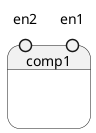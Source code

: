 {
  "sha1": "2v960chz5mrfl6zgy8bg4clbin69pes",
  "insertion": {
    "when": "2024-05-30T20:48:20.114Z",
    "user": "plantuml@gmail.com"
  }
}
@startuml
state comp1 {
    state en1 <<entrypoint>>
    state en2 <<entrypoint>>
}
@enduml
